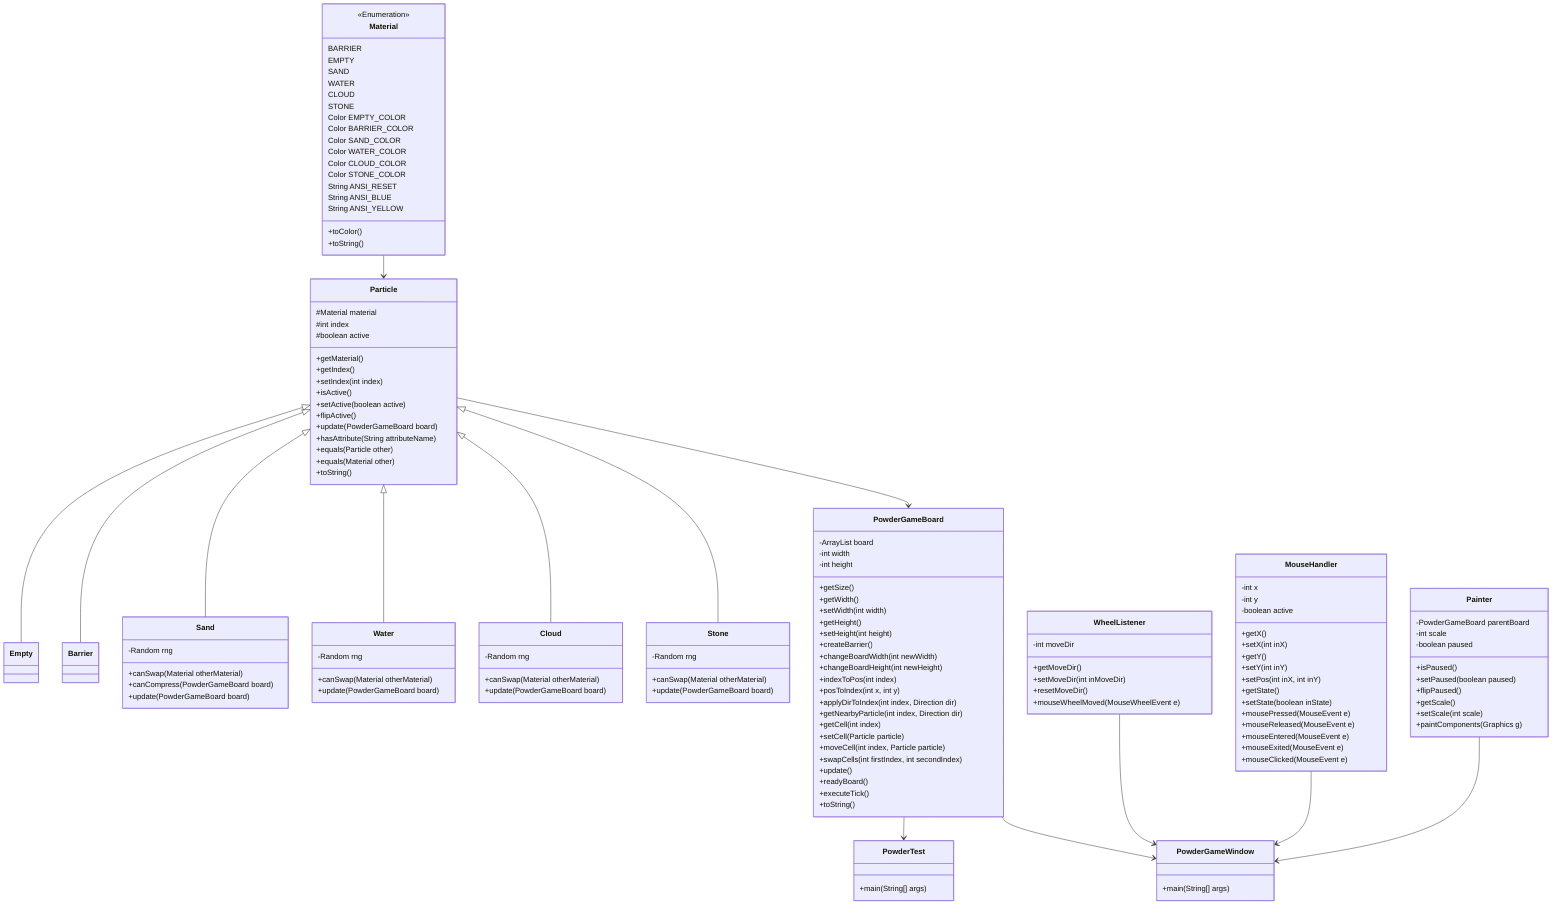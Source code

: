 classDiagram
    class Material
    <<Enumeration>> Material
    Material : BARRIER
    Material : EMPTY
    Material : SAND
    Material : WATER
    Material : CLOUD
    Material : STONE
    Material : Color EMPTY_COLOR
    Material : Color BARRIER_COLOR
    Material : Color SAND_COLOR
    Material : Color WATER_COLOR
    Material : Color CLOUD_COLOR
    Material : Color STONE_COLOR
    Material : String ANSI_RESET
    Material : String ANSI_BLUE
    Material : String ANSI_YELLOW
    Material : +toColor()
    Material : +toString()
    
    Material --> Particle
    Particle : #Material material
    Particle : #int index
    Particle : #boolean active
    Particle : +getMaterial()
    Particle : +getIndex()
    Particle : +setIndex(int index)
    Particle : +isActive()
    Particle : +setActive(boolean active)
    Particle : +flipActive()
    Particle : +update(PowderGameBoard board)
    Particle : +hasAttribute(String attributeName)
    Particle : +equals(Particle other)
    Particle : +equals(Material other)
    Particle : +toString()

    Particle <|-- Empty

    Particle <|-- Barrier

    Particle <|-- Sand
    Sand : -Random rng
    Sand : +canSwap(Material otherMaterial)
    Sand : +canCompress(PowderGameBoard board)
    Sand : +update(PowderGameBoard board)

    Particle <|-- Water
    Water : -Random rng
    Water : +canSwap(Material otherMaterial)
    Water : +update(PowderGameBoard board)

    Particle <|-- Cloud
    Cloud : -Random rng
    Cloud : +canSwap(Material otherMaterial)
    Cloud : +update(PowderGameBoard board)

    Particle <|-- Stone
    Stone : -Random rng
    Stone : +canSwap(Material otherMaterial)
    Stone : +update(PowderGameBoard board)

    Particle --> PowderGameBoard
    PowderGameBoard : -ArrayList<Particle> board
    PowderGameBoard : -int width
    PowderGameBoard : -int height
    PowderGameBoard : +getSize()
    PowderGameBoard : +getWidth()
    PowderGameBoard : +setWidth(int width)
    PowderGameBoard : +getHeight()
    PowderGameBoard : +setHeight(int height)
    PowderGameBoard : +createBarrier()
    PowderGameBoard : +changeBoardWidth(int newWidth)
    PowderGameBoard : +changeBoardHeight(int newHeight)
    PowderGameBoard : +indexToPos(int index)
    PowderGameBoard : +posToIndex(int x, int y)
    PowderGameBoard : +applyDirToIndex(int index, Direction dir)
    PowderGameBoard : +getNearbyParticle(int index, Direction dir)
    PowderGameBoard : +getCell(int index)
    PowderGameBoard : +setCell(Particle particle)
    PowderGameBoard : +moveCell(int index, Particle particle)
    PowderGameBoard : +swapCells(int firstIndex, int secondIndex)
    PowderGameBoard : +update()
    PowderGameBoard : +readyBoard()
    PowderGameBoard : +executeTick()
    PowderGameBoard : +toString()

    PowderGameBoard --> PowderTest
    PowderTest : +main(String[] args)

    PowderGameBoard --> PowderGameWindow
    PowderGameWindow : +main(String[] args)

    WheelListener --> PowderGameWindow
    WheelListener : -int moveDir
    WheelListener : +getMoveDir()
    WheelListener : +setMoveDir(int inMoveDir)
    WheelListener : +resetMoveDir()
    WheelListener : +mouseWheelMoved(MouseWheelEvent e)

    MouseHandler --> PowderGameWindow
    MouseHandler : -int x
    MouseHandler : -int y
    MouseHandler : -boolean active
    MouseHandler : +getX()
    MouseHandler : +setX(int inX)
    MouseHandler : +getY()
    MouseHandler : +setY(int inY)
    MouseHandler : +setPos(int inX, int inY)
    MouseHandler : +getState()
    MouseHandler : +setState(boolean inState)
    MouseHandler : +mousePressed(MouseEvent e)
    MouseHandler : +mouseReleased(MouseEvent e)
    MouseHandler : +mouseEntered(MouseEvent e)
    MouseHandler : +mouseExited(MouseEvent e)
    MouseHandler : +mouseClicked(MouseEvent e)

    Painter --> PowderGameWindow
    Painter : -PowderGameBoard parentBoard
    Painter : -int scale
    Painter : -boolean paused
    Painter : +isPaused()
    Painter : +setPaused(boolean paused)
    Painter : +flipPaused()
    Painter : +getScale()
    Painter : +setScale(int scale)
    Painter : +paintComponents(Graphics g)